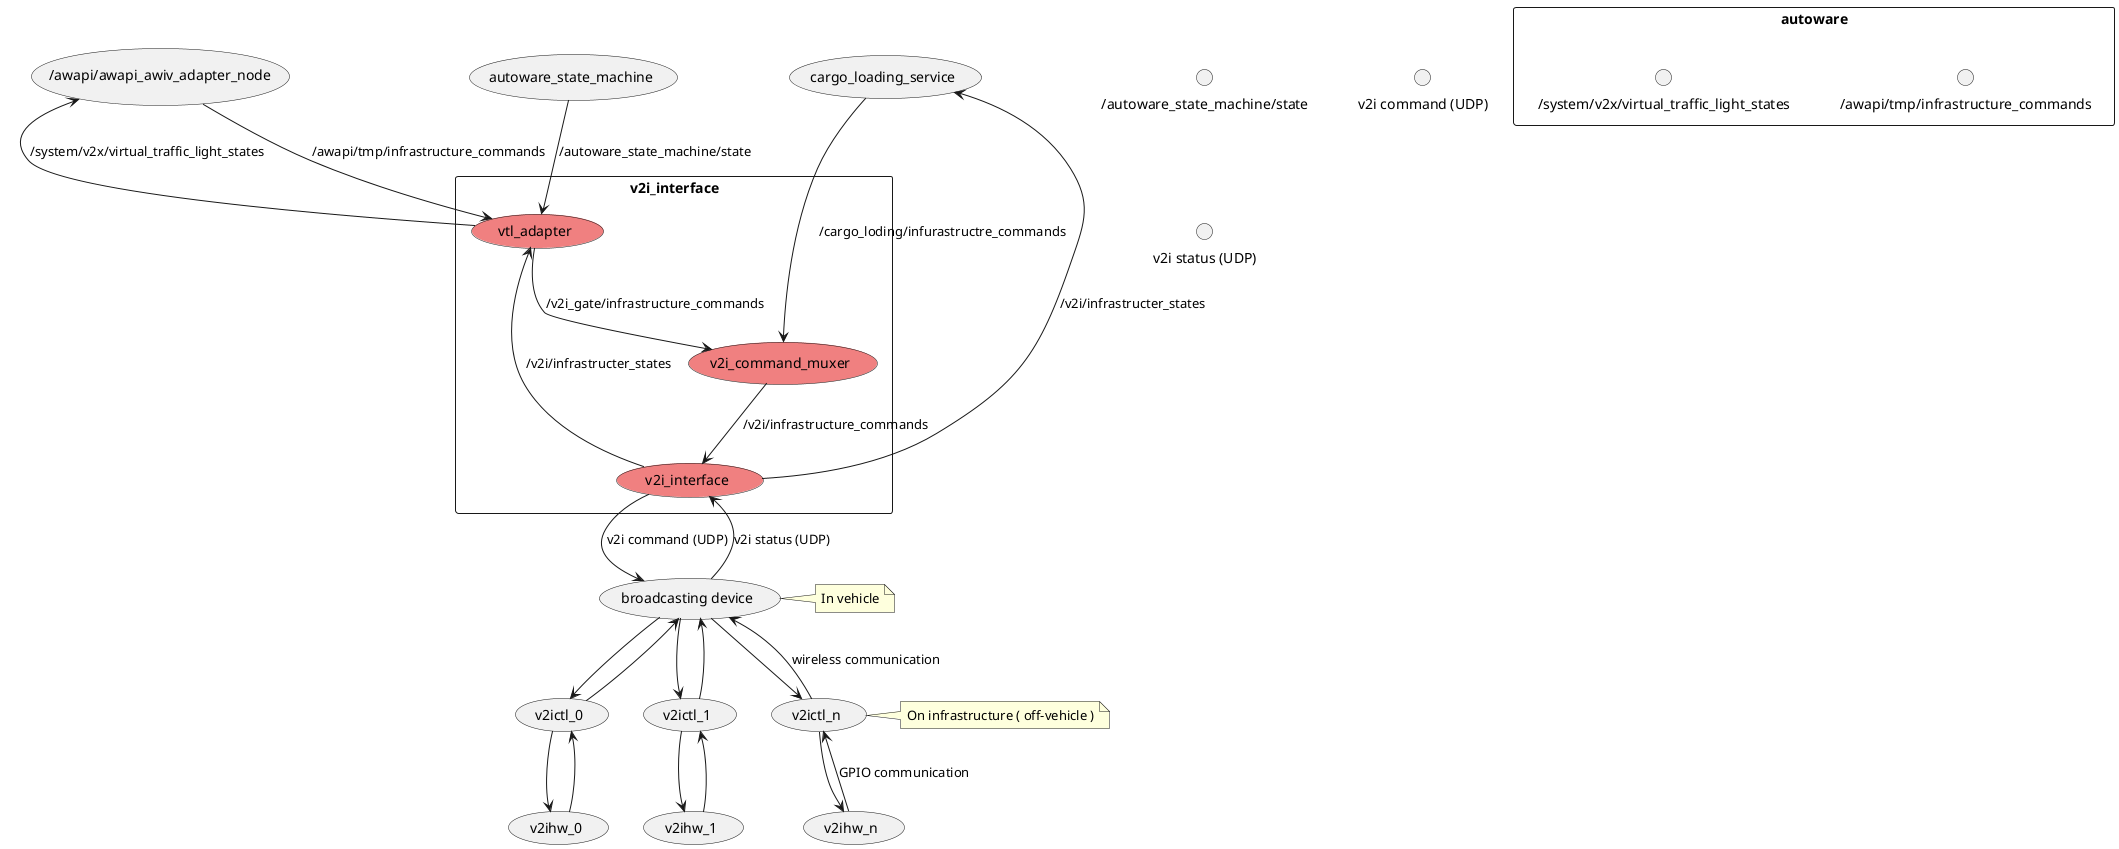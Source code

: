 @startuml

rectangle autoware {
  interface "/awapi/tmp/infrastructure_commands"
  interface "/system/v2x/virtual_traffic_light_states"
}
interface "/autoware_state_machine/state"
rectangle "v2i_interface" as v2i {
  usecase "v2i_interface" #LightCoral
  usecase "v2i_command_muxer" #LightCoral
  usecase "vtl_adapter" #LightCoral
} 
interface "v2i command (UDP)" as v2i_command_udp
interface "v2i status (UDP)" as v2i_status_udp
usecase "cargo_loading_service"

(/awapi/awapi_awiv_adapter_node) --> (vtl_adapter) : /awapi/tmp/infrastructure_commands
(/awapi/awapi_awiv_adapter_node) <-- (vtl_adapter) : /system/v2x/virtual_traffic_light_states
(autoware_state_machine) --> (vtl_adapter) : /autoware_state_machine/state
(cargo_loading_service) ---> (v2i_command_muxer) : /cargo_loding/infurastructre_commands
(vtl_adapter) --> (v2i_command_muxer) : /v2i_gate/infrastructure_commands
(v2i_command_muxer) --> (v2i_interface) : /v2i/infrastructure_commands
(vtl_adapter) <-- (v2i_interface) :/v2i/infrastructer_states
(cargo_loading_service) <-- (v2i_interface) :/v2i/infrastructer_states
(v2i_interface) --> (broadcasting device) : v2i command (UDP)
(v2i_interface) <-- (broadcasting device) : v2i status (UDP)
(broadcasting device) --> (v2ictl_0)
(broadcasting device) <-- (v2ictl_0)
(broadcasting device) --> (v2ictl_1)
(broadcasting device) <-- (v2ictl_1)
(broadcasting device) --> (v2ictl_n)
(broadcasting device) <-- (v2ictl_n) : wireless communication

(v2ictl_0) -[hidden] (v2ictl_1)
(v2ictl_1) -[hidden] (v2ictl_n)

(v2ictl_0) --> (v2ihw_0)
(v2ictl_0) <-- (v2ihw_0)
(v2ictl_1) --> (v2ihw_1)
(v2ictl_1) <-- (v2ihw_1)
(v2ictl_n) --> (v2ihw_n)
(v2ictl_n) <-- (v2ihw_n) : GPIO communication

note right of "broadcasting device" : In vehicle
note right of v2ictl_n : On infrastructure ( off-vehicle )

@enduml
